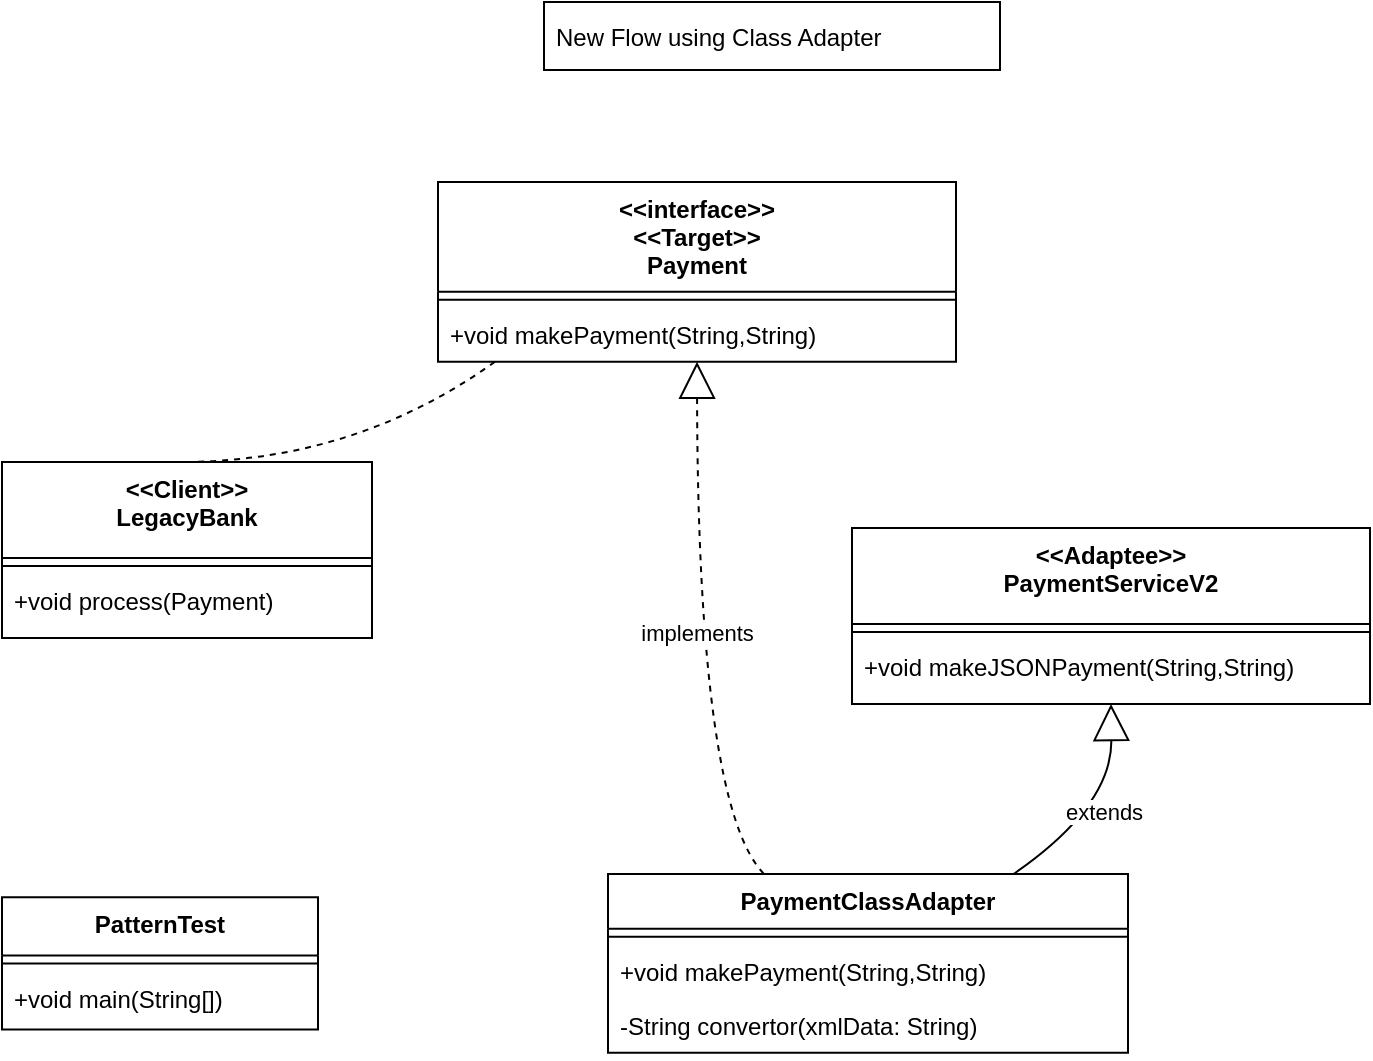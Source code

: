 <mxfile version="24.5.5" type="github">
  <diagram name="Page-1" id="Rd5By9P-VcEzpviyuIZV">
    <mxGraphModel dx="1434" dy="707" grid="1" gridSize="10" guides="1" tooltips="1" connect="1" arrows="1" fold="1" page="1" pageScale="1" pageWidth="850" pageHeight="1100" math="0" shadow="0">
      <root>
        <mxCell id="0" />
        <mxCell id="1" parent="0" />
        <mxCell id="M9LVffubpGLILP74SLpL-1" value="PatternTest" style="swimlane;fontStyle=1;align=center;verticalAlign=top;childLayout=stackLayout;horizontal=1;startSize=29.2;horizontalStack=0;resizeParent=1;resizeParentMax=0;resizeLast=0;collapsible=0;marginBottom=0;" parent="1" vertex="1">
          <mxGeometry x="60" y="497.61" width="158" height="66.2" as="geometry" />
        </mxCell>
        <mxCell id="M9LVffubpGLILP74SLpL-2" style="line;strokeWidth=1;fillColor=none;align=left;verticalAlign=middle;spacingTop=-1;spacingLeft=3;spacingRight=3;rotatable=0;labelPosition=right;points=[];portConstraint=eastwest;strokeColor=inherit;" parent="M9LVffubpGLILP74SLpL-1" vertex="1">
          <mxGeometry y="29.2" width="158" height="8" as="geometry" />
        </mxCell>
        <mxCell id="M9LVffubpGLILP74SLpL-3" value="+void main(String[])" style="text;strokeColor=none;fillColor=none;align=left;verticalAlign=top;spacingLeft=4;spacingRight=4;overflow=hidden;rotatable=0;points=[[0,0.5],[1,0.5]];portConstraint=eastwest;" parent="M9LVffubpGLILP74SLpL-1" vertex="1">
          <mxGeometry y="37.2" width="158" height="29" as="geometry" />
        </mxCell>
        <mxCell id="M9LVffubpGLILP74SLpL-4" value="&lt;&lt;Client&gt;&gt;&#xa;LegacyBank" style="swimlane;fontStyle=1;align=center;verticalAlign=top;childLayout=stackLayout;horizontal=1;startSize=48;horizontalStack=0;resizeParent=1;resizeParentMax=0;resizeLast=0;collapsible=0;marginBottom=0;" parent="1" vertex="1">
          <mxGeometry x="60" y="280" width="185" height="88" as="geometry" />
        </mxCell>
        <mxCell id="M9LVffubpGLILP74SLpL-5" style="line;strokeWidth=1;fillColor=none;align=left;verticalAlign=middle;spacingTop=-1;spacingLeft=3;spacingRight=3;rotatable=0;labelPosition=right;points=[];portConstraint=eastwest;strokeColor=inherit;" parent="M9LVffubpGLILP74SLpL-4" vertex="1">
          <mxGeometry y="48" width="185" height="8" as="geometry" />
        </mxCell>
        <mxCell id="M9LVffubpGLILP74SLpL-6" value="+void process(Payment)" style="text;strokeColor=none;fillColor=none;align=left;verticalAlign=top;spacingLeft=4;spacingRight=4;overflow=hidden;rotatable=0;points=[[0,0.5],[1,0.5]];portConstraint=eastwest;" parent="M9LVffubpGLILP74SLpL-4" vertex="1">
          <mxGeometry y="56" width="185" height="32" as="geometry" />
        </mxCell>
        <mxCell id="M9LVffubpGLILP74SLpL-7" value="&lt;&lt;interface&gt;&gt;&#xa;&lt;&lt;Target&gt;&gt;&#xa;Payment" style="swimlane;fontStyle=1;align=center;verticalAlign=top;childLayout=stackLayout;horizontal=1;startSize=54.857;horizontalStack=0;resizeParent=1;resizeParentMax=0;resizeLast=0;collapsible=0;marginBottom=0;" parent="1" vertex="1">
          <mxGeometry x="278" y="140" width="259" height="89.857" as="geometry" />
        </mxCell>
        <mxCell id="M9LVffubpGLILP74SLpL-8" style="line;strokeWidth=1;fillColor=none;align=left;verticalAlign=middle;spacingTop=-1;spacingLeft=3;spacingRight=3;rotatable=0;labelPosition=right;points=[];portConstraint=eastwest;strokeColor=inherit;" parent="M9LVffubpGLILP74SLpL-7" vertex="1">
          <mxGeometry y="54.857" width="259" height="8" as="geometry" />
        </mxCell>
        <mxCell id="M9LVffubpGLILP74SLpL-9" value="+void makePayment(String,String)" style="text;strokeColor=none;fillColor=none;align=left;verticalAlign=top;spacingLeft=4;spacingRight=4;overflow=hidden;rotatable=0;points=[[0,0.5],[1,0.5]];portConstraint=eastwest;" parent="M9LVffubpGLILP74SLpL-7" vertex="1">
          <mxGeometry y="62.857" width="259" height="27" as="geometry" />
        </mxCell>
        <mxCell id="M9LVffubpGLILP74SLpL-10" value="&lt;&lt;Adaptee&gt;&gt;&#xa;PaymentServiceV2" style="swimlane;fontStyle=1;align=center;verticalAlign=top;childLayout=stackLayout;horizontal=1;startSize=48;horizontalStack=0;resizeParent=1;resizeParentMax=0;resizeLast=0;collapsible=0;marginBottom=0;" parent="1" vertex="1">
          <mxGeometry x="485" y="313" width="259" height="88" as="geometry" />
        </mxCell>
        <mxCell id="M9LVffubpGLILP74SLpL-11" style="line;strokeWidth=1;fillColor=none;align=left;verticalAlign=middle;spacingTop=-1;spacingLeft=3;spacingRight=3;rotatable=0;labelPosition=right;points=[];portConstraint=eastwest;strokeColor=inherit;" parent="M9LVffubpGLILP74SLpL-10" vertex="1">
          <mxGeometry y="48" width="259" height="8" as="geometry" />
        </mxCell>
        <mxCell id="M9LVffubpGLILP74SLpL-12" value="+void makeJSONPayment(String,String)" style="text;strokeColor=none;fillColor=none;align=left;verticalAlign=top;spacingLeft=4;spacingRight=4;overflow=hidden;rotatable=0;points=[[0,0.5],[1,0.5]];portConstraint=eastwest;" parent="M9LVffubpGLILP74SLpL-10" vertex="1">
          <mxGeometry y="56" width="259" height="32" as="geometry" />
        </mxCell>
        <mxCell id="M9LVffubpGLILP74SLpL-13" value="PaymentClassAdapter" style="swimlane;fontStyle=1;align=center;verticalAlign=top;childLayout=stackLayout;horizontal=1;startSize=27.429;horizontalStack=0;resizeParent=1;resizeParentMax=0;resizeLast=0;collapsible=0;marginBottom=0;" parent="1" vertex="1">
          <mxGeometry x="363" y="486" width="260" height="89.429" as="geometry" />
        </mxCell>
        <mxCell id="M9LVffubpGLILP74SLpL-14" style="line;strokeWidth=1;fillColor=none;align=left;verticalAlign=middle;spacingTop=-1;spacingLeft=3;spacingRight=3;rotatable=0;labelPosition=right;points=[];portConstraint=eastwest;strokeColor=inherit;" parent="M9LVffubpGLILP74SLpL-13" vertex="1">
          <mxGeometry y="27.429" width="260" height="8" as="geometry" />
        </mxCell>
        <mxCell id="M9LVffubpGLILP74SLpL-15" value="+void makePayment(String,String)" style="text;strokeColor=none;fillColor=none;align=left;verticalAlign=top;spacingLeft=4;spacingRight=4;overflow=hidden;rotatable=0;points=[[0,0.5],[1,0.5]];portConstraint=eastwest;" parent="M9LVffubpGLILP74SLpL-13" vertex="1">
          <mxGeometry y="35.429" width="260" height="27" as="geometry" />
        </mxCell>
        <mxCell id="M9LVffubpGLILP74SLpL-16" value="-String convertor(xmlData: String)" style="text;strokeColor=none;fillColor=none;align=left;verticalAlign=top;spacingLeft=4;spacingRight=4;overflow=hidden;rotatable=0;points=[[0,0.5],[1,0.5]];portConstraint=eastwest;" parent="M9LVffubpGLILP74SLpL-13" vertex="1">
          <mxGeometry y="62.429" width="260" height="27" as="geometry" />
        </mxCell>
        <mxCell id="M9LVffubpGLILP74SLpL-17" value="New Flow using Class Adapter" style="align=left;spacingLeft=4;" parent="1" vertex="1">
          <mxGeometry x="331" y="50" width="228" height="34" as="geometry" />
        </mxCell>
        <mxCell id="M9LVffubpGLILP74SLpL-19" value="implements" style="curved=1;dashed=1;startArrow=block;startSize=16;startFill=0;endArrow=none;exitX=0.5;exitY=1;entryX=0.3;entryY=0;rounded=0;" parent="1" source="M9LVffubpGLILP74SLpL-7" target="M9LVffubpGLILP74SLpL-13" edge="1">
          <mxGeometry relative="1" as="geometry">
            <Array as="points">
              <mxPoint x="408" y="452" />
            </Array>
          </mxGeometry>
        </mxCell>
        <mxCell id="M9LVffubpGLILP74SLpL-20" value="extends" style="curved=1;startArrow=block;startSize=16;startFill=0;endArrow=none;exitX=0.5;exitY=1;entryX=0.78;entryY=0;rounded=0;" parent="1" source="M9LVffubpGLILP74SLpL-10" target="M9LVffubpGLILP74SLpL-13" edge="1">
          <mxGeometry relative="1" as="geometry">
            <Array as="points">
              <mxPoint x="615" y="452" />
            </Array>
          </mxGeometry>
        </mxCell>
        <mxCell id="M9LVffubpGLILP74SLpL-21" value="" style="curved=1;dashed=1;startArrow=none;endArrow=none;exitX=0.11;exitY=1;entryX=0.5;entryY=0;rounded=0;" parent="1" source="M9LVffubpGLILP74SLpL-7" target="M9LVffubpGLILP74SLpL-4" edge="1">
          <mxGeometry relative="1" as="geometry">
            <Array as="points">
              <mxPoint x="238" y="279" />
            </Array>
          </mxGeometry>
        </mxCell>
      </root>
    </mxGraphModel>
  </diagram>
</mxfile>
